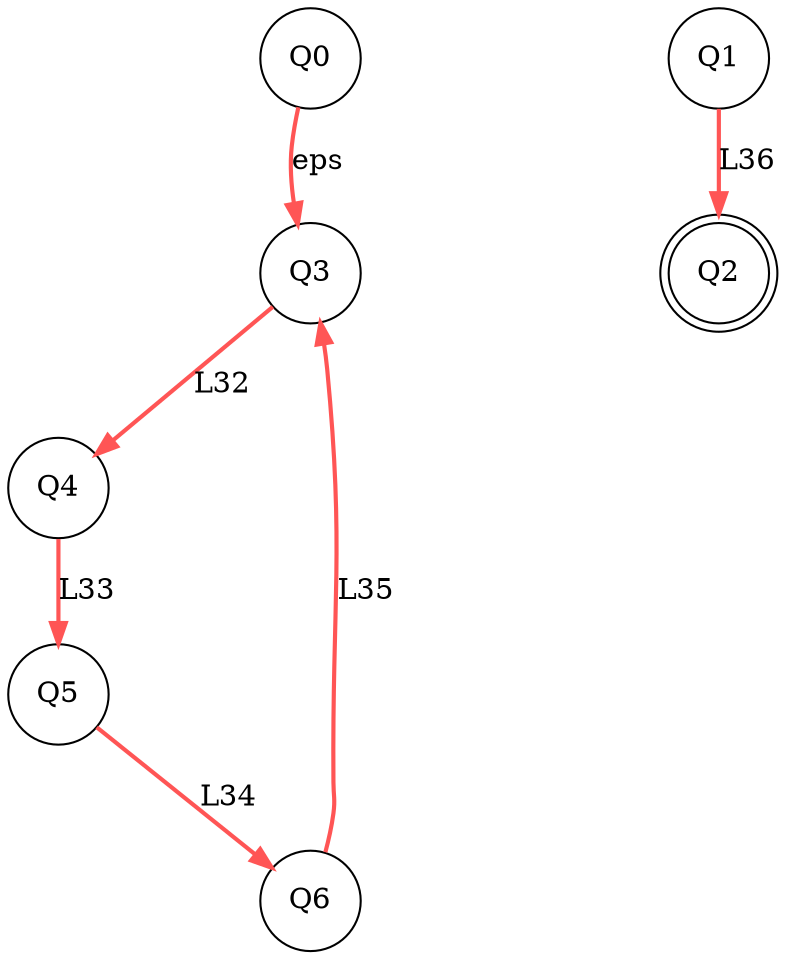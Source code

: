 digraph G {
  nodesep = 2.0;
  edge [color="#ff5555"];
  Q0 -> Q3 [style=bold,label="eps"];
  Q1 -> Q2 [style=bold,label="L36"];
  Q3 -> Q4 [style=bold,label="L32"];
  Q4 -> Q5 [style=bold,label="L33"];
  Q5 -> Q6 [style=bold,label="L34"];
  Q6 -> Q3 [style=bold,label="L35"];
  Q0 [shape=circle];
  Q1 [shape=circle];
  Q2 [shape=circle,peripheries=2];
  Q3 [shape=circle];
  Q4 [shape=circle];
  Q5 [shape=circle];
  Q6 [shape=circle];
}
